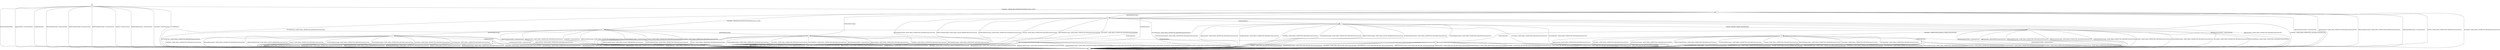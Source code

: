 digraph g {
__start0 [label="" shape="none"];

	s0 [shape="circle" label="0"];
	s1 [shape="circle" label="1"];
	s2 [shape="circle" label="2"];
	s3 [shape="circle" label="3"];
	s4 [shape="circle" label="4"];
	s5 [shape="circle" label="5"];
	s6 [shape="circle" label="6"];
	s7 [shape="circle" label="7"];
	s8 [shape="circle" label="8"];
	s9 [shape="circle" label="9"];
	s10 [shape="circle" label="10"];
	s11 [shape="circle" label="11"];
	s12 [shape="circle" label="12"];
	s13 [shape="circle" label="13"];
	s0 -> s1 [label="AlertWarningCloseNotify / -"];
	s0 -> s1 [label="ApplicationData / ConnectionClosed"];
	s0 -> s1 [label="ChangeCipherSpec / -"];
	s0 -> s2 [label="ClientHello / SERVER_HELLO|CERTIFICATE|SERVER_HELLO_DONE"];
	s0 -> s1 [label="DHClientKeyExchange / ConnectionClosed"];
	s0 -> s1 [label="DHEServerKeyExchange / ConnectionClosed"];
	s0 -> s1 [label="ECDHClientKeyExchange / ConnectionClosed"];
	s0 -> s1 [label="Finished / ConnectionClosed"];
	s0 -> s1 [label="RSAClientKeyExchange / ConnectionClosed"];
	s0 -> s1 [label="ServerHello / ConnectionClosed"];
	s0 -> s1 [label="ServerHelloDone / -"];
	s1 -> s1 [label="AlertWarningCloseNotify / ConnectionClosed"];
	s1 -> s1 [label="ApplicationData / ConnectionClosed"];
	s1 -> s1 [label="ChangeCipherSpec / ConnectionClosed"];
	s1 -> s1 [label="ClientHello / ConnectionClosed"];
	s1 -> s1 [label="DHClientKeyExchange / ConnectionClosed"];
	s1 -> s1 [label="DHEServerKeyExchange / ConnectionClosed"];
	s1 -> s1 [label="ECDHClientKeyExchange / ConnectionClosed"];
	s1 -> s1 [label="Finished / ConnectionClosed"];
	s1 -> s1 [label="RSAClientKeyExchange / ConnectionClosed"];
	s1 -> s1 [label="ServerHello / ConnectionClosed"];
	s1 -> s1 [label="ServerHelloDone / ConnectionClosed"];
	s2 -> s1 [label="AlertWarningCloseNotify / ConnectionClosed"];
	s2 -> s1 [label="ApplicationData / ALERT_FATAL_UNEXPECTED_MESSAGE|ConnectionClosed"];
	s2 -> s3 [label="ChangeCipherSpec / -"];
	s2 -> s4 [label="ClientHello / SERVER_HELLO|CERTIFICATE|SERVER_HELLO_DONE"];
	s2 -> s5 [label="DHClientKeyExchange / -"];
	s2 -> s1 [label="DHEServerKeyExchange / ALERT_FATAL_UNEXPECTED_MESSAGE|ConnectionClosed"];
	s2 -> s1 [label="ECDHClientKeyExchange / ConnectionClosed"];
	s2 -> s1 [label="Finished / ALERT_FATAL_UNEXPECTED_MESSAGE|ConnectionClosed"];
	s2 -> s8 [label="RSAClientKeyExchange / -"];
	s2 -> s1 [label="ServerHello / ALERT_FATAL_UNEXPECTED_MESSAGE|ConnectionClosed"];
	s2 -> s1 [label="ServerHelloDone / ALERT_FATAL_UNEXPECTED_MESSAGE|ConnectionClosed"];
	s3 -> s1 [label="AlertWarningCloseNotify / ALERT_FATAL_DECRYPTION_FAILED_RESERVED|ConnectionClosed"];
	s3 -> s1 [label="ApplicationData / ALERT_FATAL_DECRYPTION_FAILED_RESERVED|ConnectionClosed"];
	s3 -> s1 [label="ChangeCipherSpec / ALERT_FATAL_DECRYPTION_FAILED_RESERVED|ConnectionClosed"];
	s3 -> s1 [label="ClientHello / ALERT_FATAL_DECRYPTION_FAILED_RESERVED|ConnectionClosed"];
	s3 -> s1 [label="DHClientKeyExchange / ALERT_FATAL_DECRYPTION_FAILED_RESERVED|ConnectionClosed"];
	s3 -> s1 [label="DHEServerKeyExchange / ALERT_FATAL_DECRYPTION_FAILED_RESERVED|ConnectionClosed"];
	s3 -> s1 [label="ECDHClientKeyExchange / ALERT_FATAL_DECRYPTION_FAILED_RESERVED|ConnectionClosed"];
	s3 -> s1 [label="Finished / ALERT_FATAL_BAD_RECORD_MAC|ConnectionClosed"];
	s3 -> s1 [label="RSAClientKeyExchange / ALERT_FATAL_DECRYPTION_FAILED_RESERVED|ConnectionClosed"];
	s3 -> s1 [label="ServerHello / ALERT_FATAL_DECRYPTION_FAILED_RESERVED|ConnectionClosed"];
	s3 -> s1 [label="ServerHelloDone / ALERT_FATAL_DECRYPTION_FAILED_RESERVED|ConnectionClosed"];
	s4 -> s1 [label="AlertWarningCloseNotify / ConnectionClosed"];
	s4 -> s1 [label="ApplicationData / ALERT_FATAL_UNEXPECTED_MESSAGE|ConnectionClosed"];
	s4 -> s3 [label="ChangeCipherSpec / -"];
	s4 -> s1 [label="ClientHello / ConnectionClosed"];
	s4 -> s5 [label="DHClientKeyExchange / -"];
	s4 -> s1 [label="DHEServerKeyExchange / ALERT_FATAL_UNEXPECTED_MESSAGE|ConnectionClosed"];
	s4 -> s1 [label="ECDHClientKeyExchange / ConnectionClosed"];
	s4 -> s1 [label="Finished / ALERT_FATAL_UNEXPECTED_MESSAGE|ConnectionClosed"];
	s4 -> s13 [label="RSAClientKeyExchange / -"];
	s4 -> s1 [label="ServerHello / ALERT_FATAL_UNEXPECTED_MESSAGE|ConnectionClosed"];
	s4 -> s1 [label="ServerHelloDone / ALERT_FATAL_UNEXPECTED_MESSAGE|ConnectionClosed"];
	s5 -> s1 [label="AlertWarningCloseNotify / ConnectionClosed"];
	s5 -> s1 [label="ApplicationData / ALERT_FATAL_UNEXPECTED_MESSAGE|ConnectionClosed"];
	s5 -> s6 [label="ChangeCipherSpec / -"];
	s5 -> s1 [label="ClientHello / ALERT_FATAL_UNEXPECTED_MESSAGE|ConnectionClosed"];
	s5 -> s1 [label="DHClientKeyExchange / ALERT_FATAL_UNEXPECTED_MESSAGE|ConnectionClosed"];
	s5 -> s1 [label="DHEServerKeyExchange / ALERT_FATAL_ILLEGAL_PARAMETER|ConnectionClosed"];
	s5 -> s1 [label="ECDHClientKeyExchange / ALERT_FATAL_UNEXPECTED_MESSAGE|ConnectionClosed"];
	s5 -> s1 [label="Finished / ALERT_FATAL_UNEXPECTED_MESSAGE|ConnectionClosed"];
	s5 -> s1 [label="RSAClientKeyExchange / ALERT_FATAL_UNEXPECTED_MESSAGE|ConnectionClosed"];
	s5 -> s1 [label="ServerHello / ALERT_FATAL_UNEXPECTED_MESSAGE|ConnectionClosed"];
	s5 -> s1 [label="ServerHelloDone / ALERT_FATAL_UNEXPECTED_MESSAGE|ConnectionClosed"];
	s6 -> s1 [label="AlertWarningCloseNotify / ALERT_FATAL_BAD_RECORD_MAC|ConnectionClosed"];
	s6 -> s1 [label="ApplicationData / ALERT_FATAL_BAD_RECORD_MAC|ConnectionClosed"];
	s6 -> s1 [label="ChangeCipherSpec / ALERT_FATAL_BAD_RECORD_MAC|ConnectionClosed"];
	s6 -> s1 [label="ClientHello / ALERT_FATAL_BAD_RECORD_MAC|ConnectionClosed"];
	s6 -> s1 [label="DHClientKeyExchange / ALERT_FATAL_BAD_RECORD_MAC|ConnectionClosed"];
	s6 -> s1 [label="DHEServerKeyExchange / ALERT_FATAL_BAD_RECORD_MAC|ConnectionClosed"];
	s6 -> s1 [label="ECDHClientKeyExchange / ALERT_FATAL_BAD_RECORD_MAC|ConnectionClosed"];
	s6 -> s1 [label="Finished / ALERT_FATAL_BAD_RECORD_MAC|ConnectionClosed"];
	s6 -> s1 [label="RSAClientKeyExchange / ALERT_FATAL_BAD_RECORD_MAC|ConnectionClosed"];
	s6 -> s1 [label="ServerHello / ALERT_FATAL_BAD_RECORD_MAC|ConnectionClosed"];
	s6 -> s1 [label="ServerHelloDone / ALERT_FATAL_BAD_RECORD_MAC|ConnectionClosed"];
	s7 -> s1 [label="AlertWarningCloseNotify / ALERT_FATAL_UNEXPECTED_MESSAGE|ConnectionClosed"];
	s7 -> s1 [label="ApplicationData / ALERT_FATAL_UNEXPECTED_MESSAGE|ConnectionClosed"];
	s7 -> s1 [label="ChangeCipherSpec / ALERT_FATAL_UNEXPECTED_MESSAGE|ConnectionClosed"];
	s7 -> s1 [label="ClientHello / ALERT_FATAL_UNEXPECTED_MESSAGE|ConnectionClosed"];
	s7 -> s1 [label="DHClientKeyExchange / ALERT_FATAL_UNEXPECTED_MESSAGE|ConnectionClosed"];
	s7 -> s1 [label="DHEServerKeyExchange / ALERT_FATAL_ILLEGAL_PARAMETER|ConnectionClosed"];
	s7 -> s1 [label="ECDHClientKeyExchange / ALERT_FATAL_UNEXPECTED_MESSAGE|ConnectionClosed"];
	s7 -> s9 [label="Finished / CHANGE_CIPHER_SPEC|FINISHED"];
	s7 -> s1 [label="RSAClientKeyExchange / ALERT_FATAL_UNEXPECTED_MESSAGE|ConnectionClosed"];
	s7 -> s1 [label="ServerHello / ALERT_FATAL_UNEXPECTED_MESSAGE|ConnectionClosed"];
	s7 -> s1 [label="ServerHelloDone / ALERT_FATAL_UNEXPECTED_MESSAGE|ConnectionClosed"];
	s8 -> s1 [label="AlertWarningCloseNotify / ConnectionClosed"];
	s8 -> s1 [label="ApplicationData / ALERT_FATAL_UNEXPECTED_MESSAGE|ConnectionClosed"];
	s8 -> s7 [label="ChangeCipherSpec / -"];
	s8 -> s1 [label="ClientHello / ALERT_FATAL_UNEXPECTED_MESSAGE|ConnectionClosed"];
	s8 -> s1 [label="DHClientKeyExchange / ALERT_FATAL_UNEXPECTED_MESSAGE|ConnectionClosed"];
	s8 -> s1 [label="DHEServerKeyExchange / ALERT_FATAL_ILLEGAL_PARAMETER|ConnectionClosed"];
	s8 -> s1 [label="ECDHClientKeyExchange / ALERT_FATAL_UNEXPECTED_MESSAGE|ConnectionClosed"];
	s8 -> s1 [label="Finished / ALERT_FATAL_UNEXPECTED_MESSAGE|ConnectionClosed"];
	s8 -> s1 [label="RSAClientKeyExchange / ALERT_FATAL_UNEXPECTED_MESSAGE|ConnectionClosed"];
	s8 -> s1 [label="ServerHello / ALERT_FATAL_UNEXPECTED_MESSAGE|ConnectionClosed"];
	s8 -> s1 [label="ServerHelloDone / ALERT_FATAL_UNEXPECTED_MESSAGE|ConnectionClosed"];
	s9 -> s1 [label="AlertWarningCloseNotify / ConnectionClosed"];
	s9 -> s1 [label="ApplicationData / APPLICATION|ConnectionClosed"];
	s9 -> s6 [label="ChangeCipherSpec / -"];
	s9 -> s10 [label="ClientHello / SERVER_HELLO|CHANGE_CIPHER_SPEC|FINISHED"];
	s9 -> s1 [label="DHClientKeyExchange / ALERT_FATAL_UNEXPECTED_MESSAGE|ConnectionClosed"];
	s9 -> s1 [label="DHEServerKeyExchange / ALERT_FATAL_UNEXPECTED_MESSAGE|ConnectionClosed"];
	s9 -> s1 [label="ECDHClientKeyExchange / ALERT_FATAL_UNEXPECTED_MESSAGE|ConnectionClosed"];
	s9 -> s1 [label="Finished / ALERT_FATAL_UNEXPECTED_MESSAGE|ConnectionClosed"];
	s9 -> s1 [label="RSAClientKeyExchange / ALERT_FATAL_UNEXPECTED_MESSAGE|ConnectionClosed"];
	s9 -> s1 [label="ServerHello / ALERT_FATAL_UNEXPECTED_MESSAGE|ConnectionClosed"];
	s9 -> s1 [label="ServerHelloDone / ALERT_FATAL_UNEXPECTED_MESSAGE|ConnectionClosed"];
	s10 -> s1 [label="AlertWarningCloseNotify / ConnectionClosed"];
	s10 -> s1 [label="ApplicationData / ALERT_FATAL_UNEXPECTED_MESSAGE|ConnectionClosed"];
	s10 -> s11 [label="ChangeCipherSpec / -"];
	s10 -> s1 [label="ClientHello / ALERT_FATAL_UNEXPECTED_MESSAGE|ConnectionClosed"];
	s10 -> s1 [label="DHClientKeyExchange / ALERT_FATAL_UNEXPECTED_MESSAGE|ConnectionClosed"];
	s10 -> s1 [label="DHEServerKeyExchange / ALERT_FATAL_UNEXPECTED_MESSAGE|ConnectionClosed"];
	s10 -> s1 [label="ECDHClientKeyExchange / ALERT_FATAL_UNEXPECTED_MESSAGE|ConnectionClosed"];
	s10 -> s1 [label="Finished / ALERT_FATAL_UNEXPECTED_MESSAGE|ConnectionClosed"];
	s10 -> s1 [label="RSAClientKeyExchange / ALERT_FATAL_UNEXPECTED_MESSAGE|ConnectionClosed"];
	s10 -> s1 [label="ServerHello / ALERT_FATAL_UNEXPECTED_MESSAGE|ConnectionClosed"];
	s10 -> s1 [label="ServerHelloDone / ALERT_FATAL_UNEXPECTED_MESSAGE|ConnectionClosed"];
	s11 -> s1 [label="AlertWarningCloseNotify / ALERT_FATAL_UNEXPECTED_MESSAGE|ConnectionClosed"];
	s11 -> s1 [label="ApplicationData / ALERT_FATAL_UNEXPECTED_MESSAGE|ConnectionClosed"];
	s11 -> s1 [label="ChangeCipherSpec / ALERT_FATAL_UNEXPECTED_MESSAGE|ConnectionClosed"];
	s11 -> s1 [label="ClientHello / ALERT_FATAL_UNEXPECTED_MESSAGE|ConnectionClosed"];
	s11 -> s1 [label="DHClientKeyExchange / ALERT_FATAL_UNEXPECTED_MESSAGE|ConnectionClosed"];
	s11 -> s1 [label="DHEServerKeyExchange / ALERT_FATAL_UNEXPECTED_MESSAGE|ConnectionClosed"];
	s11 -> s1 [label="ECDHClientKeyExchange / ALERT_FATAL_UNEXPECTED_MESSAGE|ConnectionClosed"];
	s11 -> s1 [label="Finished / ALERT_FATAL_DECRYPT_ERROR|ConnectionClosed"];
	s11 -> s1 [label="RSAClientKeyExchange / ALERT_FATAL_UNEXPECTED_MESSAGE|ConnectionClosed"];
	s11 -> s1 [label="ServerHello / ALERT_FATAL_UNEXPECTED_MESSAGE|ConnectionClosed"];
	s11 -> s1 [label="ServerHelloDone / ALERT_FATAL_UNEXPECTED_MESSAGE|ConnectionClosed"];
	s12 -> s1 [label="AlertWarningCloseNotify / ALERT_FATAL_UNEXPECTED_MESSAGE|ConnectionClosed"];
	s12 -> s1 [label="ApplicationData / ALERT_FATAL_UNEXPECTED_MESSAGE|ConnectionClosed"];
	s12 -> s1 [label="ChangeCipherSpec / ALERT_FATAL_UNEXPECTED_MESSAGE|ConnectionClosed"];
	s12 -> s1 [label="ClientHello / ALERT_FATAL_UNEXPECTED_MESSAGE|ConnectionClosed"];
	s12 -> s1 [label="DHClientKeyExchange / ALERT_FATAL_UNEXPECTED_MESSAGE|ConnectionClosed"];
	s12 -> s1 [label="DHEServerKeyExchange / ALERT_FATAL_ILLEGAL_PARAMETER|ConnectionClosed"];
	s12 -> s1 [label="ECDHClientKeyExchange / ALERT_FATAL_UNEXPECTED_MESSAGE|ConnectionClosed"];
	s12 -> s1 [label="Finished / ALERT_FATAL_DECRYPT_ERROR|ConnectionClosed"];
	s12 -> s1 [label="RSAClientKeyExchange / ALERT_FATAL_UNEXPECTED_MESSAGE|ConnectionClosed"];
	s12 -> s1 [label="ServerHello / ALERT_FATAL_UNEXPECTED_MESSAGE|ConnectionClosed"];
	s12 -> s1 [label="ServerHelloDone / ALERT_FATAL_UNEXPECTED_MESSAGE|ConnectionClosed"];
	s13 -> s1 [label="AlertWarningCloseNotify / ConnectionClosed"];
	s13 -> s1 [label="ApplicationData / ALERT_FATAL_UNEXPECTED_MESSAGE|ConnectionClosed"];
	s13 -> s12 [label="ChangeCipherSpec / -"];
	s13 -> s1 [label="ClientHello / ALERT_FATAL_UNEXPECTED_MESSAGE|ConnectionClosed"];
	s13 -> s1 [label="DHClientKeyExchange / ALERT_FATAL_UNEXPECTED_MESSAGE|ConnectionClosed"];
	s13 -> s1 [label="DHEServerKeyExchange / ALERT_FATAL_ILLEGAL_PARAMETER|ConnectionClosed"];
	s13 -> s1 [label="ECDHClientKeyExchange / ALERT_FATAL_UNEXPECTED_MESSAGE|ConnectionClosed"];
	s13 -> s1 [label="Finished / ALERT_FATAL_UNEXPECTED_MESSAGE|ConnectionClosed"];
	s13 -> s1 [label="RSAClientKeyExchange / ALERT_FATAL_UNEXPECTED_MESSAGE|ConnectionClosed"];
	s13 -> s1 [label="ServerHello / ALERT_FATAL_UNEXPECTED_MESSAGE|ConnectionClosed"];
	s13 -> s1 [label="ServerHelloDone / ALERT_FATAL_UNEXPECTED_MESSAGE|ConnectionClosed"];

__start0 -> s0;
}
